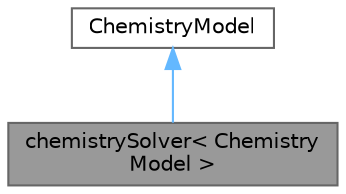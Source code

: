 digraph "chemistrySolver&lt; ChemistryModel &gt;"
{
 // LATEX_PDF_SIZE
  bgcolor="transparent";
  edge [fontname=Helvetica,fontsize=10,labelfontname=Helvetica,labelfontsize=10];
  node [fontname=Helvetica,fontsize=10,shape=box,height=0.2,width=0.4];
  Node1 [id="Node000001",label="chemistrySolver\< Chemistry\lModel \>",height=0.2,width=0.4,color="gray40", fillcolor="grey60", style="filled", fontcolor="black",tooltip="An abstract base class for solving chemistry."];
  Node2 -> Node1 [id="edge1_Node000001_Node000002",dir="back",color="steelblue1",style="solid",tooltip=" "];
  Node2 [id="Node000002",label="ChemistryModel",height=0.2,width=0.4,color="gray40", fillcolor="white", style="filled",tooltip=" "];
}
